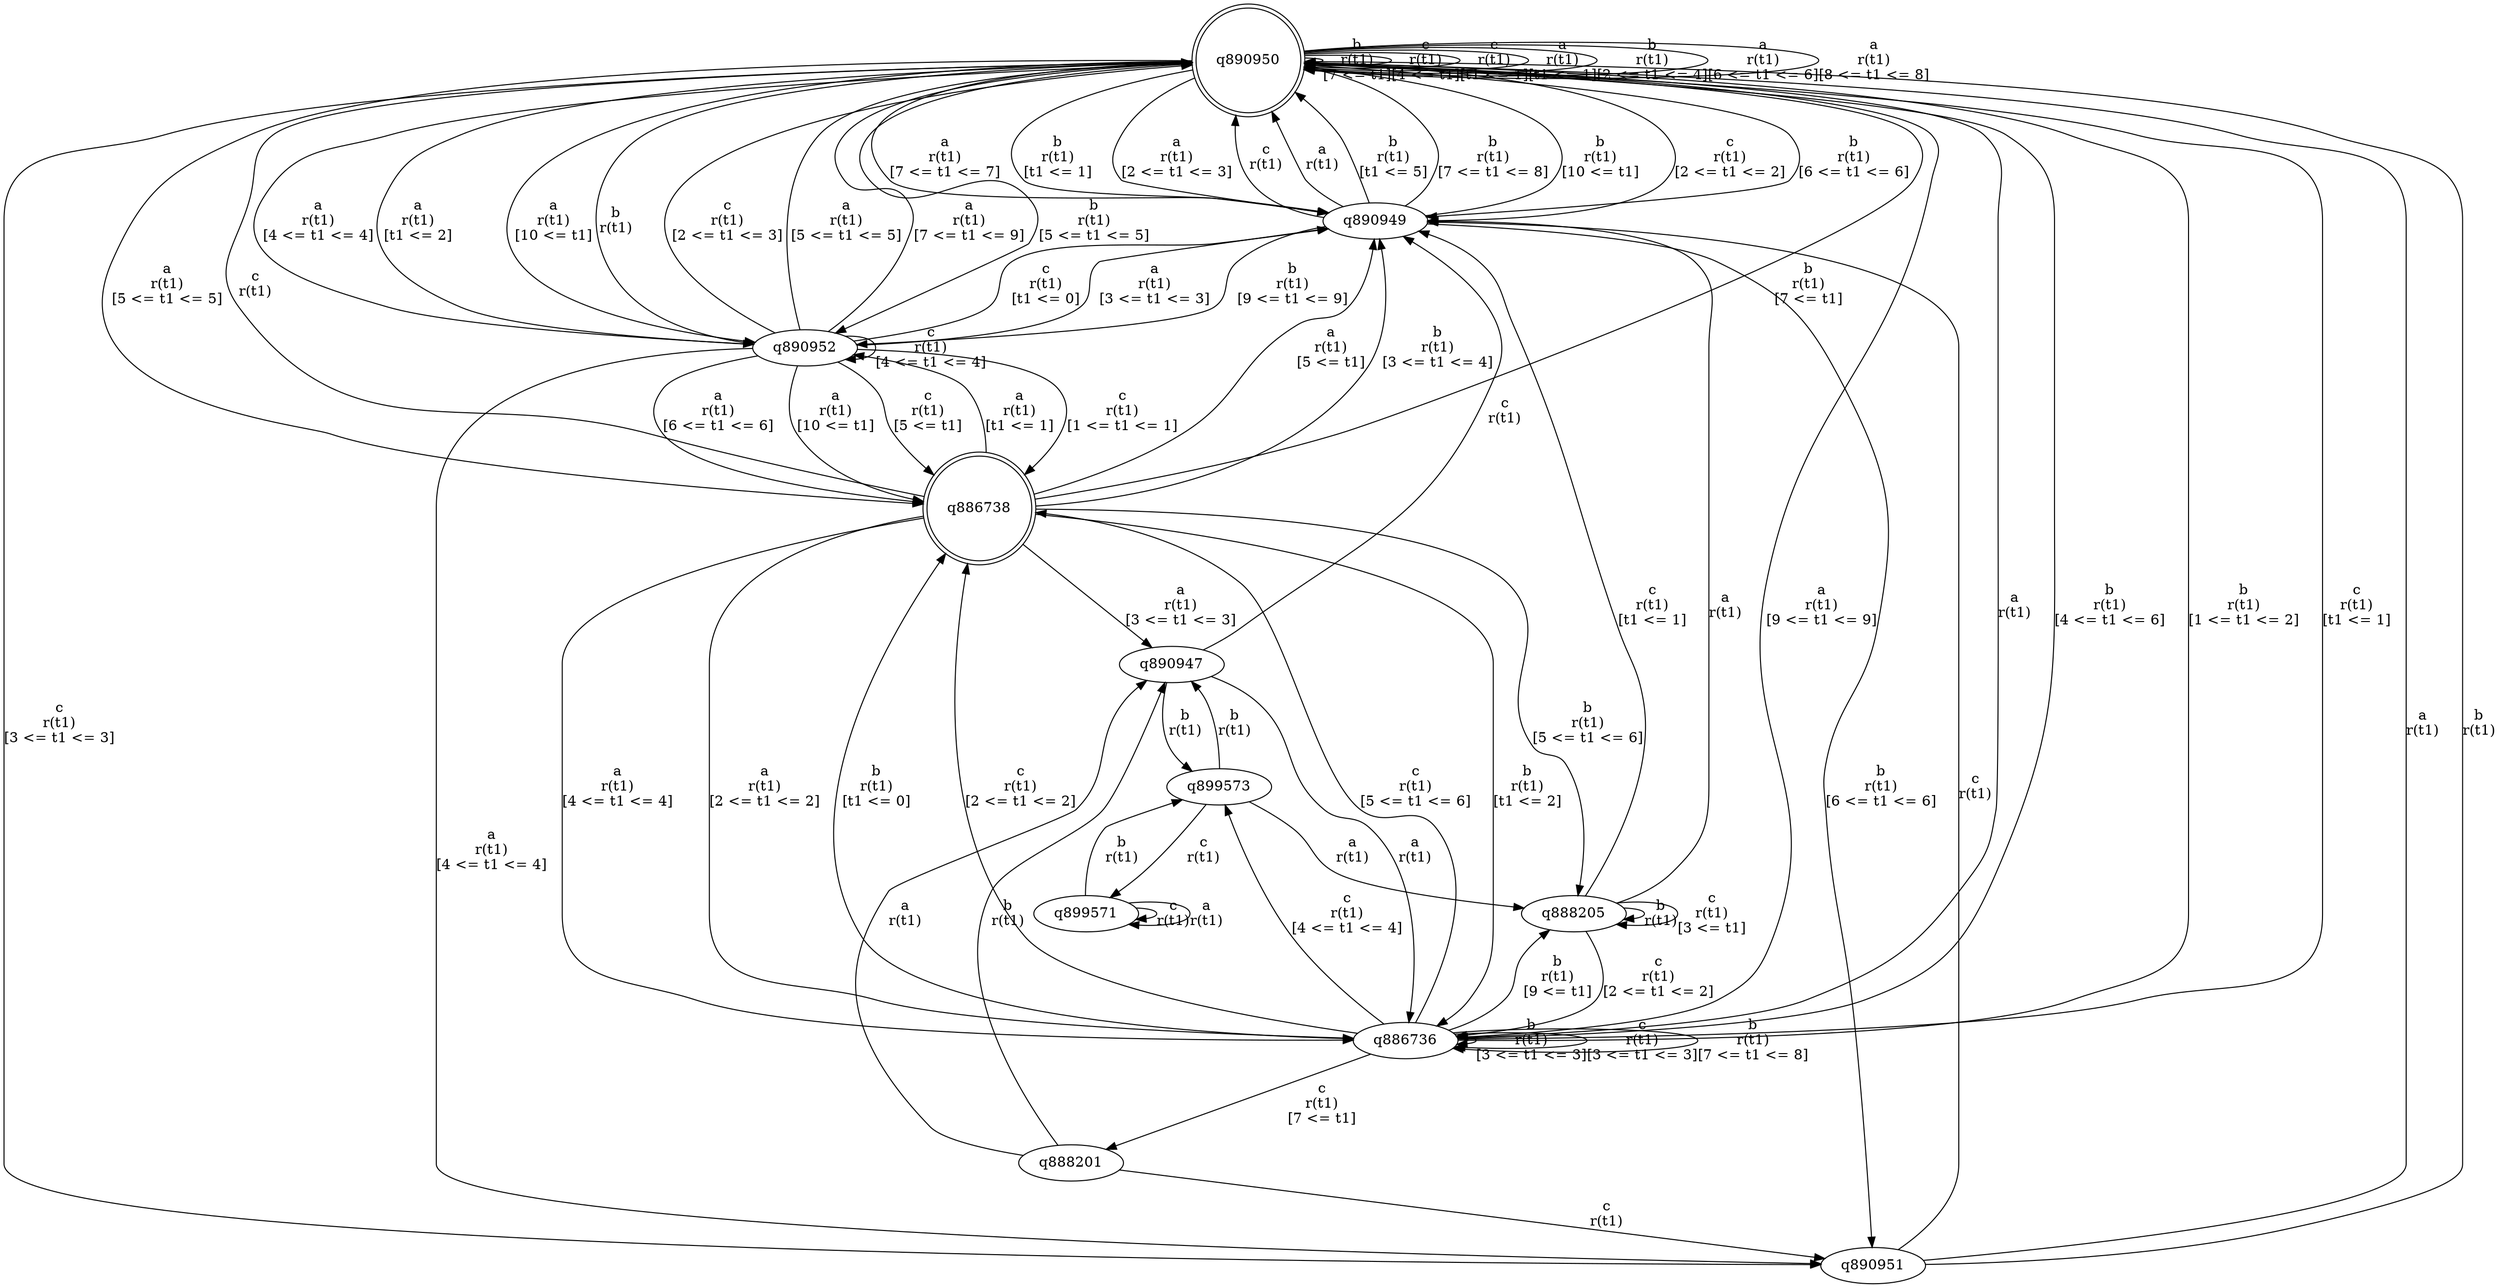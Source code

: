 digraph "tests_1/test9/solution101/solution_verwer" {
	q890950[label=q890950 shape=doublecircle]
	q890949[label=q890949]
	q890951[label=q890951]
	q890952[label=q890952]
	q886738[label=q886738 shape=doublecircle]
	q886736[label=q886736]
	q899573[label=q899573]
	q888205[label=q888205]
	q890947[label=q890947]
	q899571[label=q899571]
	q888201[label=q888201]
	q890950 -> q890950[label="b\nr(t1)\n[7 <= t1]"]
	q890950 -> q890950[label="c\nr(t1)\n[4 <= t1]"]
	q890950 -> q890950[label="c\nr(t1)\n[t1 <= 1]"]
	q890950 -> q890950[label="a\nr(t1)\n[t1 <= 1]"]
	q890950 -> q890949[label="c\nr(t1)\n[2 <= t1 <= 2]"]
	q890949 -> q890950[label="c\nr(t1)\n"]
	q890949 -> q890950[label="a\nr(t1)\n"]
	q890949 -> q890950[label="b\nr(t1)\n[t1 <= 5]"]
	q890949 -> q890951[label="b\nr(t1)\n[6 <= t1 <= 6]"]
	q890951 -> q890950[label="a\nr(t1)\n"]
	q890951 -> q890950[label="b\nr(t1)\n"]
	q890951 -> q890949[label="c\nr(t1)\n"]
	q890949 -> q890950[label="b\nr(t1)\n[7 <= t1 <= 8]"]
	q890949 -> q890952[label="b\nr(t1)\n[9 <= t1 <= 9]"]
	q890952 -> q890950[label="b\nr(t1)\n"]
	q890952 -> q890949[label="c\nr(t1)\n[t1 <= 0]"]
	q890952 -> q890950[label="a\nr(t1)\n[t1 <= 2]"]
	q890952 -> q886738[label="c\nr(t1)\n[1 <= t1 <= 1]"]
	q886738 -> q890950[label="c\nr(t1)\n"]
	q886738 -> q886736[label="b\nr(t1)\n[t1 <= 2]"]
	q886736 -> q890950[label="a\nr(t1)\n"]
	q886736 -> q886738[label="b\nr(t1)\n[t1 <= 0]"]
	q886736 -> q890950[label="b\nr(t1)\n[1 <= t1 <= 2]"]
	q886736 -> q890950[label="c\nr(t1)\n[t1 <= 1]"]
	q886736 -> q886736[label="b\nr(t1)\n[3 <= t1 <= 3]"]
	q886736 -> q886738[label="c\nr(t1)\n[2 <= t1 <= 2]"]
	q886736 -> q890950[label="b\nr(t1)\n[4 <= t1 <= 6]"]
	q886736 -> q886736[label="c\nr(t1)\n[3 <= t1 <= 3]"]
	q886736 -> q899573[label="c\nr(t1)\n[4 <= t1 <= 4]"]
	q899573 -> q888205[label="a\nr(t1)\n"]
	q888205 -> q890949[label="a\nr(t1)\n"]
	q888205 -> q888205[label="b\nr(t1)\n"]
	q888205 -> q890949[label="c\nr(t1)\n[t1 <= 1]"]
	q888205 -> q886736[label="c\nr(t1)\n[2 <= t1 <= 2]"]
	q888205 -> q888205[label="c\nr(t1)\n[3 <= t1]"]
	q899573 -> q890947[label="b\nr(t1)\n"]
	q890947 -> q899573[label="b\nr(t1)\n"]
	q890947 -> q886736[label="a\nr(t1)\n"]
	q890947 -> q890949[label="c\nr(t1)\n"]
	q899573 -> q899571[label="c\nr(t1)\n"]
	q899571 -> q899571[label="c\nr(t1)\n"]
	q899571 -> q899571[label="a\nr(t1)\n"]
	q899571 -> q899573[label="b\nr(t1)\n"]
	q886736 -> q888205[label="b\nr(t1)\n[9 <= t1]"]
	q886736 -> q886736[label="b\nr(t1)\n[7 <= t1 <= 8]"]
	q886736 -> q886738[label="c\nr(t1)\n[5 <= t1 <= 6]"]
	q886736 -> q888201[label="c\nr(t1)\n[7 <= t1]"]
	q888201 -> q890947[label="a\nr(t1)\n"]
	q888201 -> q890951[label="c\nr(t1)\n"]
	q888201 -> q890947[label="b\nr(t1)\n"]
	q886738 -> q886736[label="a\nr(t1)\n[4 <= t1 <= 4]"]
	q886738 -> q890949[label="a\nr(t1)\n[5 <= t1]"]
	q886738 -> q890949[label="b\nr(t1)\n[3 <= t1 <= 4]"]
	q886738 -> q888205[label="b\nr(t1)\n[5 <= t1 <= 6]"]
	q886738 -> q890950[label="b\nr(t1)\n[7 <= t1]"]
	q886738 -> q890952[label="a\nr(t1)\n[t1 <= 1]"]
	q886738 -> q886736[label="a\nr(t1)\n[2 <= t1 <= 2]"]
	q886738 -> q890947[label="a\nr(t1)\n[3 <= t1 <= 3]"]
	q890952 -> q890949[label="a\nr(t1)\n[3 <= t1 <= 3]"]
	q890952 -> q890950[label="c\nr(t1)\n[2 <= t1 <= 3]"]
	q890952 -> q890951[label="a\nr(t1)\n[4 <= t1 <= 4]"]
	q890952 -> q890952[label="c\nr(t1)\n[4 <= t1 <= 4]"]
	q890952 -> q890950[label="a\nr(t1)\n[5 <= t1 <= 5]"]
	q890952 -> q886738[label="a\nr(t1)\n[6 <= t1 <= 6]"]
	q890952 -> q886738[label="a\nr(t1)\n[10 <= t1]"]
	q890952 -> q890950[label="a\nr(t1)\n[7 <= t1 <= 9]"]
	q890952 -> q886738[label="c\nr(t1)\n[5 <= t1]"]
	q890949 -> q890950[label="b\nr(t1)\n[10 <= t1]"]
	q890950 -> q890951[label="c\nr(t1)\n[3 <= t1 <= 3]"]
	q890950 -> q890950[label="b\nr(t1)\n[2 <= t1 <= 4]"]
	q890950 -> q890952[label="b\nr(t1)\n[5 <= t1 <= 5]"]
	q890950 -> q890949[label="b\nr(t1)\n[6 <= t1 <= 6]"]
	q890950 -> q890952[label="a\nr(t1)\n[4 <= t1 <= 4]"]
	q890950 -> q886738[label="a\nr(t1)\n[5 <= t1 <= 5]"]
	q890950 -> q890950[label="a\nr(t1)\n[6 <= t1 <= 6]"]
	q890950 -> q890949[label="a\nr(t1)\n[7 <= t1 <= 7]"]
	q890950 -> q890950[label="a\nr(t1)\n[8 <= t1 <= 8]"]
	q890950 -> q886736[label="a\nr(t1)\n[9 <= t1 <= 9]"]
	q890950 -> q890952[label="a\nr(t1)\n[10 <= t1]"]
	q890950 -> q890949[label="b\nr(t1)\n[t1 <= 1]"]
	q890950 -> q890949[label="a\nr(t1)\n[2 <= t1 <= 3]"]
}
